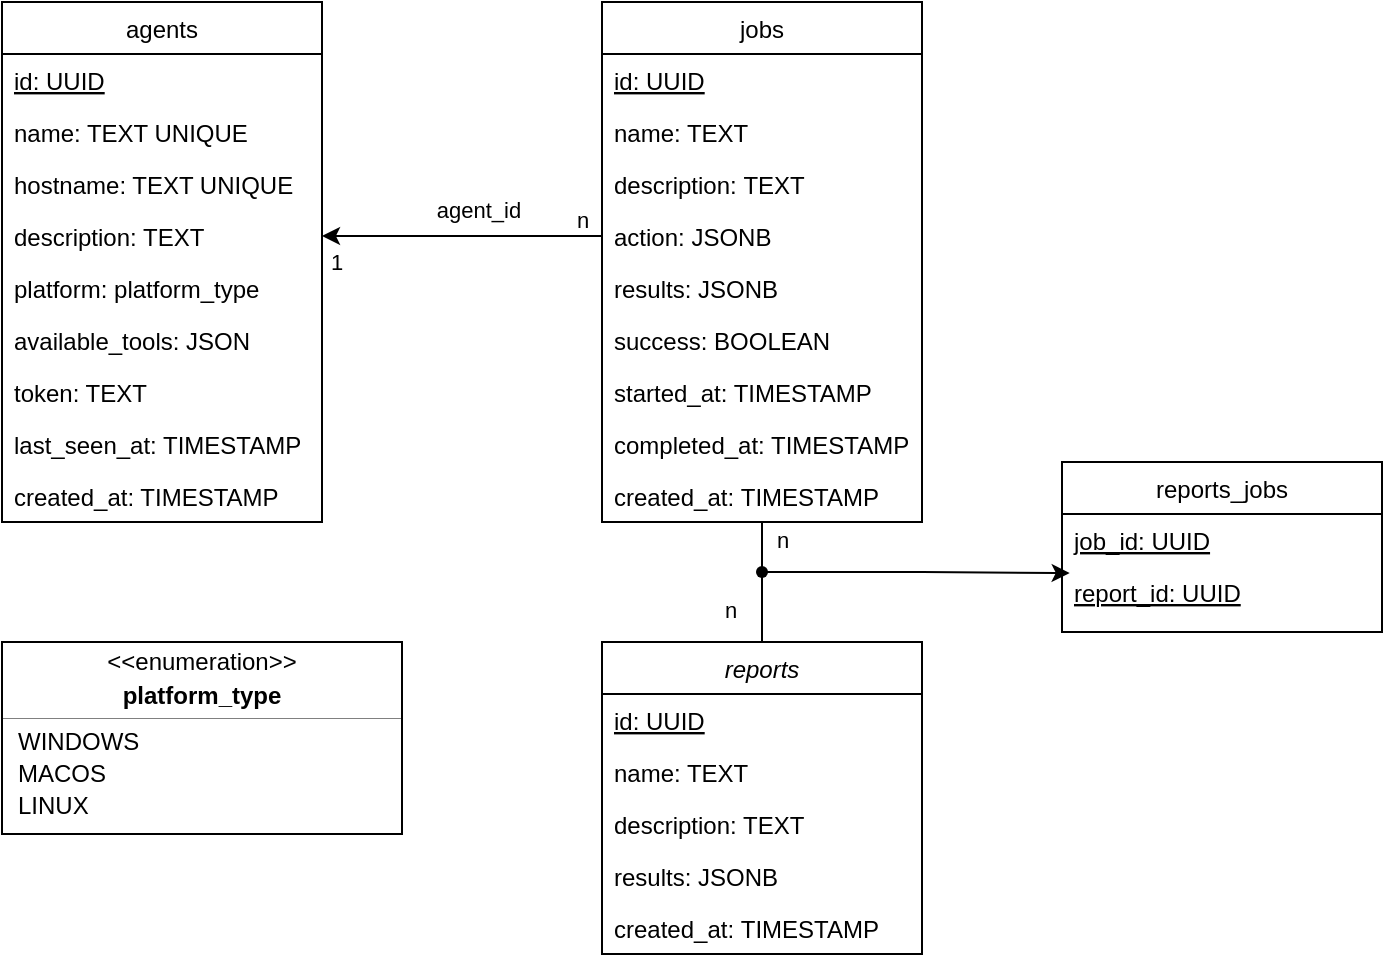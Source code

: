 <mxfile version="28.1.1">
  <diagram id="C5RBs43oDa-KdzZeNtuy" name="Page-1">
    <mxGraphModel dx="1150" dy="1299" grid="1" gridSize="10" guides="1" tooltips="1" connect="1" arrows="1" fold="1" page="1" pageScale="1" pageWidth="827" pageHeight="1169" math="0" shadow="0">
      <root>
        <mxCell id="WIyWlLk6GJQsqaUBKTNV-0" />
        <mxCell id="WIyWlLk6GJQsqaUBKTNV-1" parent="WIyWlLk6GJQsqaUBKTNV-0" />
        <mxCell id="zkfFHV4jXpPFQw0GAbJ--0" value="agents" style="swimlane;fontStyle=0;align=center;verticalAlign=top;childLayout=stackLayout;horizontal=1;startSize=26;horizontalStack=0;resizeParent=1;resizeLast=0;collapsible=1;marginBottom=0;rounded=0;shadow=0;strokeWidth=1;" parent="WIyWlLk6GJQsqaUBKTNV-1" vertex="1">
          <mxGeometry x="280" y="120" width="160" height="260" as="geometry">
            <mxRectangle x="230" y="140" width="160" height="26" as="alternateBounds" />
          </mxGeometry>
        </mxCell>
        <mxCell id="zkfFHV4jXpPFQw0GAbJ--1" value="id: UUID" style="text;align=left;verticalAlign=top;spacingLeft=4;spacingRight=4;overflow=hidden;rotatable=0;points=[[0,0.5],[1,0.5]];portConstraint=eastwest;fontStyle=4" parent="zkfFHV4jXpPFQw0GAbJ--0" vertex="1">
          <mxGeometry y="26" width="160" height="26" as="geometry" />
        </mxCell>
        <mxCell id="LpMqKHRaXVq4P7Qe8wGg-0" value="name: TEXT UNIQUE" style="text;align=left;verticalAlign=top;spacingLeft=4;spacingRight=4;overflow=hidden;rotatable=0;points=[[0,0.5],[1,0.5]];portConstraint=eastwest;fontStyle=0" vertex="1" parent="zkfFHV4jXpPFQw0GAbJ--0">
          <mxGeometry y="52" width="160" height="26" as="geometry" />
        </mxCell>
        <mxCell id="zkfFHV4jXpPFQw0GAbJ--2" value="hostname: TEXT UNIQUE" style="text;align=left;verticalAlign=top;spacingLeft=4;spacingRight=4;overflow=hidden;rotatable=0;points=[[0,0.5],[1,0.5]];portConstraint=eastwest;rounded=0;shadow=0;html=0;" parent="zkfFHV4jXpPFQw0GAbJ--0" vertex="1">
          <mxGeometry y="78" width="160" height="26" as="geometry" />
        </mxCell>
        <mxCell id="Shd5AYEUZ8KCgEM7xTE2-5" value="description: TEXT" style="text;align=left;verticalAlign=top;spacingLeft=4;spacingRight=4;overflow=hidden;rotatable=0;points=[[0,0.5],[1,0.5]];portConstraint=eastwest;rounded=0;shadow=0;html=0;" parent="zkfFHV4jXpPFQw0GAbJ--0" vertex="1">
          <mxGeometry y="104" width="160" height="26" as="geometry" />
        </mxCell>
        <mxCell id="zkfFHV4jXpPFQw0GAbJ--3" value="platform: platform_type" style="text;align=left;verticalAlign=top;spacingLeft=4;spacingRight=4;overflow=hidden;rotatable=0;points=[[0,0.5],[1,0.5]];portConstraint=eastwest;rounded=0;shadow=0;html=0;" parent="zkfFHV4jXpPFQw0GAbJ--0" vertex="1">
          <mxGeometry y="130" width="160" height="26" as="geometry" />
        </mxCell>
        <mxCell id="oZZeU1gocv2P6R5tyiku-12" value="available_tools: JSON" style="text;align=left;verticalAlign=top;spacingLeft=4;spacingRight=4;overflow=hidden;rotatable=0;points=[[0,0.5],[1,0.5]];portConstraint=eastwest;rounded=0;shadow=0;html=0;" parent="zkfFHV4jXpPFQw0GAbJ--0" vertex="1">
          <mxGeometry y="156" width="160" height="26" as="geometry" />
        </mxCell>
        <mxCell id="Shd5AYEUZ8KCgEM7xTE2-6" value="token: TEXT" style="text;align=left;verticalAlign=top;spacingLeft=4;spacingRight=4;overflow=hidden;rotatable=0;points=[[0,0.5],[1,0.5]];portConstraint=eastwest;rounded=0;shadow=0;html=0;" parent="zkfFHV4jXpPFQw0GAbJ--0" vertex="1">
          <mxGeometry y="182" width="160" height="26" as="geometry" />
        </mxCell>
        <mxCell id="oZZeU1gocv2P6R5tyiku-13" value="last_seen_at: TIMESTAMP" style="text;align=left;verticalAlign=top;spacingLeft=4;spacingRight=4;overflow=hidden;rotatable=0;points=[[0,0.5],[1,0.5]];portConstraint=eastwest;rounded=0;shadow=0;html=0;" parent="zkfFHV4jXpPFQw0GAbJ--0" vertex="1">
          <mxGeometry y="208" width="160" height="26" as="geometry" />
        </mxCell>
        <mxCell id="oZZeU1gocv2P6R5tyiku-14" value="created_at: TIMESTAMP" style="text;align=left;verticalAlign=top;spacingLeft=4;spacingRight=4;overflow=hidden;rotatable=0;points=[[0,0.5],[1,0.5]];portConstraint=eastwest;rounded=0;shadow=0;html=0;" parent="zkfFHV4jXpPFQw0GAbJ--0" vertex="1">
          <mxGeometry y="234" width="160" height="26" as="geometry" />
        </mxCell>
        <mxCell id="oZZeU1gocv2P6R5tyiku-63" style="edgeStyle=orthogonalEdgeStyle;rounded=0;orthogonalLoop=1;jettySize=auto;html=1;exitX=0;exitY=0.5;exitDx=0;exitDy=0;entryX=1;entryY=0.5;entryDx=0;entryDy=0;" parent="WIyWlLk6GJQsqaUBKTNV-1" source="zkfFHV4jXpPFQw0GAbJ--17" target="Shd5AYEUZ8KCgEM7xTE2-5" edge="1">
          <mxGeometry relative="1" as="geometry">
            <Array as="points">
              <mxPoint x="580" y="237" />
            </Array>
          </mxGeometry>
        </mxCell>
        <mxCell id="oZZeU1gocv2P6R5tyiku-64" value="agent_id" style="edgeLabel;html=1;align=center;verticalAlign=middle;resizable=0;points=[];" parent="oZZeU1gocv2P6R5tyiku-63" vertex="1" connectable="0">
          <mxGeometry x="0.042" relative="1" as="geometry">
            <mxPoint x="4" y="-13" as="offset" />
          </mxGeometry>
        </mxCell>
        <mxCell id="oZZeU1gocv2P6R5tyiku-65" value="1" style="edgeLabel;html=1;align=center;verticalAlign=middle;resizable=0;points=[];" parent="oZZeU1gocv2P6R5tyiku-63" vertex="1" connectable="0">
          <mxGeometry x="0.911" y="1" relative="1" as="geometry">
            <mxPoint y="12" as="offset" />
          </mxGeometry>
        </mxCell>
        <mxCell id="oZZeU1gocv2P6R5tyiku-66" value="n" style="edgeLabel;html=1;align=center;verticalAlign=middle;resizable=0;points=[];" parent="oZZeU1gocv2P6R5tyiku-63" vertex="1" connectable="0">
          <mxGeometry x="-0.855" y="-1" relative="1" as="geometry">
            <mxPoint x="-11" y="-10" as="offset" />
          </mxGeometry>
        </mxCell>
        <mxCell id="zkfFHV4jXpPFQw0GAbJ--17" value="jobs" style="swimlane;fontStyle=0;align=center;verticalAlign=top;childLayout=stackLayout;horizontal=1;startSize=26;horizontalStack=0;resizeParent=1;resizeLast=0;collapsible=1;marginBottom=0;rounded=0;shadow=0;strokeWidth=1;" parent="WIyWlLk6GJQsqaUBKTNV-1" vertex="1">
          <mxGeometry x="580" y="120" width="160" height="260" as="geometry">
            <mxRectangle x="550" y="140" width="160" height="26" as="alternateBounds" />
          </mxGeometry>
        </mxCell>
        <mxCell id="zkfFHV4jXpPFQw0GAbJ--18" value="id: UUID" style="text;align=left;verticalAlign=top;spacingLeft=4;spacingRight=4;overflow=hidden;rotatable=0;points=[[0,0.5],[1,0.5]];portConstraint=eastwest;fontStyle=4" parent="zkfFHV4jXpPFQw0GAbJ--17" vertex="1">
          <mxGeometry y="26" width="160" height="26" as="geometry" />
        </mxCell>
        <mxCell id="zkfFHV4jXpPFQw0GAbJ--20" value="name: TEXT" style="text;align=left;verticalAlign=top;spacingLeft=4;spacingRight=4;overflow=hidden;rotatable=0;points=[[0,0.5],[1,0.5]];portConstraint=eastwest;rounded=0;shadow=0;html=0;" parent="zkfFHV4jXpPFQw0GAbJ--17" vertex="1">
          <mxGeometry y="52" width="160" height="26" as="geometry" />
        </mxCell>
        <mxCell id="zkfFHV4jXpPFQw0GAbJ--21" value="description: TEXT" style="text;align=left;verticalAlign=top;spacingLeft=4;spacingRight=4;overflow=hidden;rotatable=0;points=[[0,0.5],[1,0.5]];portConstraint=eastwest;rounded=0;shadow=0;html=0;" parent="zkfFHV4jXpPFQw0GAbJ--17" vertex="1">
          <mxGeometry y="78" width="160" height="26" as="geometry" />
        </mxCell>
        <mxCell id="zkfFHV4jXpPFQw0GAbJ--22" value="action: JSONB" style="text;align=left;verticalAlign=top;spacingLeft=4;spacingRight=4;overflow=hidden;rotatable=0;points=[[0,0.5],[1,0.5]];portConstraint=eastwest;rounded=0;shadow=0;html=0;" parent="zkfFHV4jXpPFQw0GAbJ--17" vertex="1">
          <mxGeometry y="104" width="160" height="26" as="geometry" />
        </mxCell>
        <mxCell id="Shd5AYEUZ8KCgEM7xTE2-7" value="results: JSONB" style="text;align=left;verticalAlign=top;spacingLeft=4;spacingRight=4;overflow=hidden;rotatable=0;points=[[0,0.5],[1,0.5]];portConstraint=eastwest;rounded=0;shadow=0;html=0;" parent="zkfFHV4jXpPFQw0GAbJ--17" vertex="1">
          <mxGeometry y="130" width="160" height="26" as="geometry" />
        </mxCell>
        <mxCell id="LpMqKHRaXVq4P7Qe8wGg-9" value="success: BOOLEAN" style="text;align=left;verticalAlign=top;spacingLeft=4;spacingRight=4;overflow=hidden;rotatable=0;points=[[0,0.5],[1,0.5]];portConstraint=eastwest;rounded=0;shadow=0;html=0;" vertex="1" parent="zkfFHV4jXpPFQw0GAbJ--17">
          <mxGeometry y="156" width="160" height="26" as="geometry" />
        </mxCell>
        <mxCell id="Shd5AYEUZ8KCgEM7xTE2-0" value="started_at: TIMESTAMP" style="text;align=left;verticalAlign=top;spacingLeft=4;spacingRight=4;overflow=hidden;rotatable=0;points=[[0,0.5],[1,0.5]];portConstraint=eastwest;rounded=0;shadow=0;html=0;" parent="zkfFHV4jXpPFQw0GAbJ--17" vertex="1">
          <mxGeometry y="182" width="160" height="26" as="geometry" />
        </mxCell>
        <mxCell id="oZZeU1gocv2P6R5tyiku-10" value="completed_at: TIMESTAMP" style="text;align=left;verticalAlign=top;spacingLeft=4;spacingRight=4;overflow=hidden;rotatable=0;points=[[0,0.5],[1,0.5]];portConstraint=eastwest;rounded=0;shadow=0;html=0;" parent="zkfFHV4jXpPFQw0GAbJ--17" vertex="1">
          <mxGeometry y="208" width="160" height="26" as="geometry" />
        </mxCell>
        <mxCell id="oZZeU1gocv2P6R5tyiku-9" value="created_at: TIMESTAMP" style="text;align=left;verticalAlign=top;spacingLeft=4;spacingRight=4;overflow=hidden;rotatable=0;points=[[0,0.5],[1,0.5]];portConstraint=eastwest;rounded=0;shadow=0;html=0;" parent="zkfFHV4jXpPFQw0GAbJ--17" vertex="1">
          <mxGeometry y="234" width="160" height="26" as="geometry" />
        </mxCell>
        <mxCell id="oZZeU1gocv2P6R5tyiku-0" value="reports" style="swimlane;fontStyle=2;align=center;verticalAlign=top;childLayout=stackLayout;horizontal=1;startSize=26;horizontalStack=0;resizeParent=1;resizeLast=0;collapsible=1;marginBottom=0;rounded=0;shadow=0;strokeWidth=1;" parent="WIyWlLk6GJQsqaUBKTNV-1" vertex="1">
          <mxGeometry x="580" y="440" width="160" height="156" as="geometry">
            <mxRectangle x="230" y="140" width="160" height="26" as="alternateBounds" />
          </mxGeometry>
        </mxCell>
        <mxCell id="oZZeU1gocv2P6R5tyiku-1" value="id: UUID" style="text;align=left;verticalAlign=top;spacingLeft=4;spacingRight=4;overflow=hidden;rotatable=0;points=[[0,0.5],[1,0.5]];portConstraint=eastwest;fontStyle=4" parent="oZZeU1gocv2P6R5tyiku-0" vertex="1">
          <mxGeometry y="26" width="160" height="26" as="geometry" />
        </mxCell>
        <mxCell id="LpMqKHRaXVq4P7Qe8wGg-10" value="name: TEXT" style="text;align=left;verticalAlign=top;spacingLeft=4;spacingRight=4;overflow=hidden;rotatable=0;points=[[0,0.5],[1,0.5]];portConstraint=eastwest;fontStyle=0" vertex="1" parent="oZZeU1gocv2P6R5tyiku-0">
          <mxGeometry y="52" width="160" height="26" as="geometry" />
        </mxCell>
        <mxCell id="LpMqKHRaXVq4P7Qe8wGg-11" value="description: TEXT" style="text;align=left;verticalAlign=top;spacingLeft=4;spacingRight=4;overflow=hidden;rotatable=0;points=[[0,0.5],[1,0.5]];portConstraint=eastwest;fontStyle=0" vertex="1" parent="oZZeU1gocv2P6R5tyiku-0">
          <mxGeometry y="78" width="160" height="26" as="geometry" />
        </mxCell>
        <mxCell id="oZZeU1gocv2P6R5tyiku-7" value="results: JSONB" style="text;align=left;verticalAlign=top;spacingLeft=4;spacingRight=4;overflow=hidden;rotatable=0;points=[[0,0.5],[1,0.5]];portConstraint=eastwest;rounded=0;shadow=0;html=0;" parent="oZZeU1gocv2P6R5tyiku-0" vertex="1">
          <mxGeometry y="104" width="160" height="26" as="geometry" />
        </mxCell>
        <mxCell id="oZZeU1gocv2P6R5tyiku-8" value="created_at: TIMESTAMP" style="text;align=left;verticalAlign=top;spacingLeft=4;spacingRight=4;overflow=hidden;rotatable=0;points=[[0,0.5],[1,0.5]];portConstraint=eastwest;rounded=0;shadow=0;html=0;" parent="oZZeU1gocv2P6R5tyiku-0" vertex="1">
          <mxGeometry y="130" width="160" height="26" as="geometry" />
        </mxCell>
        <mxCell id="oZZeU1gocv2P6R5tyiku-29" value="reports_jobs" style="swimlane;fontStyle=0;align=center;verticalAlign=top;childLayout=stackLayout;horizontal=1;startSize=26;horizontalStack=0;resizeParent=1;resizeLast=0;collapsible=1;marginBottom=0;rounded=0;shadow=0;strokeWidth=1;" parent="WIyWlLk6GJQsqaUBKTNV-1" vertex="1">
          <mxGeometry x="810" y="350" width="160" height="85" as="geometry">
            <mxRectangle x="230" y="140" width="160" height="26" as="alternateBounds" />
          </mxGeometry>
        </mxCell>
        <mxCell id="oZZeU1gocv2P6R5tyiku-30" value="job_id: UUID" style="text;align=left;verticalAlign=top;spacingLeft=4;spacingRight=4;overflow=hidden;rotatable=0;points=[[0,0.5],[1,0.5]];portConstraint=eastwest;fontStyle=4" parent="oZZeU1gocv2P6R5tyiku-29" vertex="1">
          <mxGeometry y="26" width="160" height="26" as="geometry" />
        </mxCell>
        <mxCell id="oZZeU1gocv2P6R5tyiku-31" value="report_id: UUID" style="text;align=left;verticalAlign=top;spacingLeft=4;spacingRight=4;overflow=hidden;rotatable=0;points=[[0,0.5],[1,0.5]];portConstraint=eastwest;rounded=0;shadow=0;html=0;fontStyle=4" parent="oZZeU1gocv2P6R5tyiku-29" vertex="1">
          <mxGeometry y="52" width="160" height="26" as="geometry" />
        </mxCell>
        <mxCell id="oZZeU1gocv2P6R5tyiku-38" style="edgeStyle=orthogonalEdgeStyle;rounded=0;orthogonalLoop=1;jettySize=auto;html=1;exitDx=0;exitDy=0;entryX=0.5;entryY=1;entryDx=0;entryDy=0;startArrow=none;startFill=0;endArrow=none;endFill=0;" parent="WIyWlLk6GJQsqaUBKTNV-1" source="oZZeU1gocv2P6R5tyiku-41" target="zkfFHV4jXpPFQw0GAbJ--17" edge="1">
          <mxGeometry relative="1" as="geometry" />
        </mxCell>
        <mxCell id="oZZeU1gocv2P6R5tyiku-59" value="n" style="edgeLabel;html=1;align=center;verticalAlign=middle;resizable=0;points=[];" parent="oZZeU1gocv2P6R5tyiku-38" vertex="1" connectable="0">
          <mxGeometry x="0.898" relative="1" as="geometry">
            <mxPoint x="10" y="7" as="offset" />
          </mxGeometry>
        </mxCell>
        <mxCell id="oZZeU1gocv2P6R5tyiku-42" value="" style="edgeStyle=orthogonalEdgeStyle;rounded=0;orthogonalLoop=1;jettySize=auto;html=1;exitX=0.5;exitY=0;exitDx=0;exitDy=0;entryDx=0;entryDy=0;startArrow=none;startFill=0;endArrow=none;endFill=0;" parent="WIyWlLk6GJQsqaUBKTNV-1" source="oZZeU1gocv2P6R5tyiku-0" edge="1">
          <mxGeometry relative="1" as="geometry">
            <mxPoint x="680" y="480" as="sourcePoint" />
            <mxPoint x="680" y="405" as="targetPoint" />
            <Array as="points">
              <mxPoint x="660" y="405" />
            </Array>
          </mxGeometry>
        </mxCell>
        <mxCell id="oZZeU1gocv2P6R5tyiku-41" value="" style="shape=waypoint;sketch=0;fillStyle=solid;size=6;pointerEvents=1;points=[];fillColor=none;resizable=0;rotatable=0;perimeter=centerPerimeter;snapToPoint=1;strokeColor=default;" parent="WIyWlLk6GJQsqaUBKTNV-1" vertex="1">
          <mxGeometry x="650" y="395" width="20" height="20" as="geometry" />
        </mxCell>
        <mxCell id="oZZeU1gocv2P6R5tyiku-47" style="edgeStyle=orthogonalEdgeStyle;rounded=0;orthogonalLoop=1;jettySize=auto;html=1;entryX=0.024;entryY=0.135;entryDx=0;entryDy=0;entryPerimeter=0;" parent="WIyWlLk6GJQsqaUBKTNV-1" source="oZZeU1gocv2P6R5tyiku-41" target="oZZeU1gocv2P6R5tyiku-31" edge="1">
          <mxGeometry relative="1" as="geometry" />
        </mxCell>
        <mxCell id="Shd5AYEUZ8KCgEM7xTE2-3" value="n" style="edgeLabel;html=1;align=center;verticalAlign=middle;resizable=0;points=[];" parent="WIyWlLk6GJQsqaUBKTNV-1" vertex="1" connectable="0">
          <mxGeometry x="650" y="330" as="geometry">
            <mxPoint x="-6" y="94" as="offset" />
          </mxGeometry>
        </mxCell>
        <mxCell id="LpMqKHRaXVq4P7Qe8wGg-1" value="" style="fontStyle=1;align=center;verticalAlign=middle;childLayout=stackLayout;horizontal=1;horizontalStack=0;resizeParent=1;resizeParentMax=0;resizeLast=0;marginBottom=0;" vertex="1" parent="WIyWlLk6GJQsqaUBKTNV-1">
          <mxGeometry x="280" y="440" width="200" height="96" as="geometry" />
        </mxCell>
        <mxCell id="LpMqKHRaXVq4P7Qe8wGg-2" value="&amp;lt;&amp;lt;enumeration&amp;gt;&amp;gt;" style="html=1;align=center;spacing=0;verticalAlign=middle;strokeColor=none;fillColor=none;whiteSpace=wrap;" vertex="1" parent="LpMqKHRaXVq4P7Qe8wGg-1">
          <mxGeometry width="200" height="20" as="geometry" />
        </mxCell>
        <mxCell id="LpMqKHRaXVq4P7Qe8wGg-3" value="platform_type" style="html=1;align=center;spacing=0;verticalAlign=middle;strokeColor=none;fillColor=none;whiteSpace=wrap;fontStyle=1;" vertex="1" parent="LpMqKHRaXVq4P7Qe8wGg-1">
          <mxGeometry y="20" width="200" height="14" as="geometry" />
        </mxCell>
        <mxCell id="LpMqKHRaXVq4P7Qe8wGg-4" value="" style="line;strokeWidth=0.25;fillColor=none;align=left;verticalAlign=middle;spacingTop=-1;spacingLeft=3;spacingRight=3;rotatable=0;labelPosition=right;points=[];portConstraint=eastwest;" vertex="1" parent="LpMqKHRaXVq4P7Qe8wGg-1">
          <mxGeometry y="34" width="200" height="8" as="geometry" />
        </mxCell>
        <mxCell id="LpMqKHRaXVq4P7Qe8wGg-5" value="WINDOWS" style="html=1;align=left;spacing=0;spacingLeft=8;verticalAlign=middle;strokeColor=none;fillColor=none;whiteSpace=wrap;" vertex="1" parent="LpMqKHRaXVq4P7Qe8wGg-1">
          <mxGeometry y="42" width="200" height="16" as="geometry" />
        </mxCell>
        <mxCell id="LpMqKHRaXVq4P7Qe8wGg-6" value="MACOS" style="html=1;align=left;spacing=0;spacingLeft=8;verticalAlign=middle;strokeColor=none;fillColor=none;whiteSpace=wrap;" vertex="1" parent="LpMqKHRaXVq4P7Qe8wGg-1">
          <mxGeometry y="58" width="200" height="16" as="geometry" />
        </mxCell>
        <mxCell id="LpMqKHRaXVq4P7Qe8wGg-8" value="LINUX" style="html=1;align=left;spacing=0;spacingLeft=8;verticalAlign=middle;strokeColor=none;fillColor=none;whiteSpace=wrap;" vertex="1" parent="LpMqKHRaXVq4P7Qe8wGg-1">
          <mxGeometry y="74" width="200" height="16" as="geometry" />
        </mxCell>
        <mxCell id="LpMqKHRaXVq4P7Qe8wGg-7" value="" style="html=1;align=left;spacing=0;spacingLeft=8;verticalAlign=middle;strokeColor=none;fillColor=none;whiteSpace=wrap;" vertex="1" parent="LpMqKHRaXVq4P7Qe8wGg-1">
          <mxGeometry y="90" width="200" height="6" as="geometry" />
        </mxCell>
      </root>
    </mxGraphModel>
  </diagram>
</mxfile>
